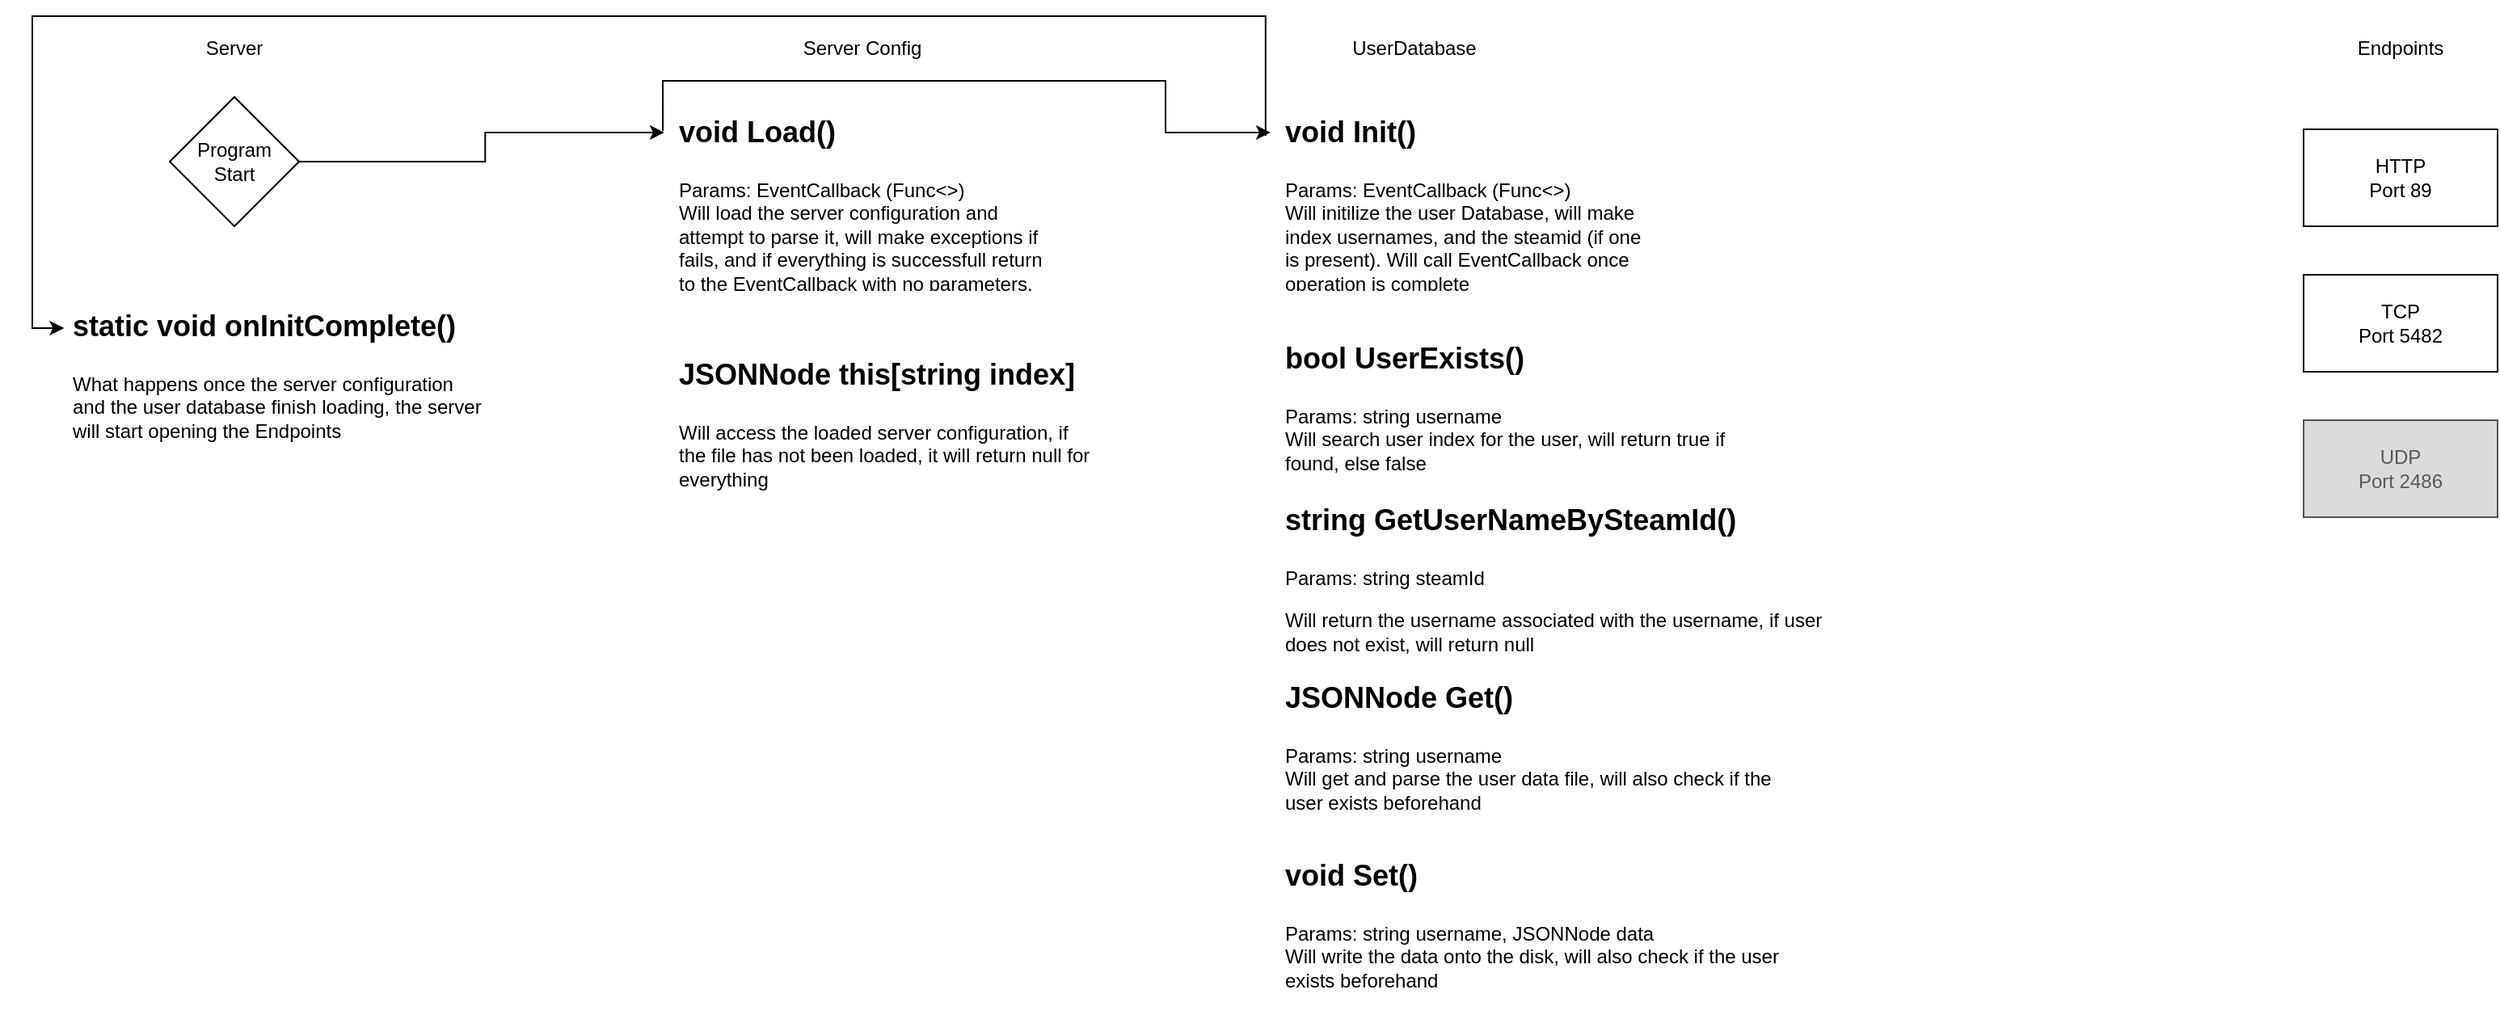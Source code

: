 <mxfile version="13.11.0" type="github">
  <diagram id="C5RBs43oDa-KdzZeNtuy" name="Page-1">
    <mxGraphModel dx="1422" dy="839" grid="1" gridSize="10" guides="1" tooltips="1" connect="1" arrows="1" fold="1" page="1" pageScale="1" pageWidth="827" pageHeight="1169" math="0" shadow="0">
      <root>
        <mxCell id="WIyWlLk6GJQsqaUBKTNV-0" />
        <mxCell id="WIyWlLk6GJQsqaUBKTNV-1" parent="WIyWlLk6GJQsqaUBKTNV-0" />
        <mxCell id="qbrfh7KyGv1r-v8un3VR-1" value="Server" style="text;html=1;strokeColor=none;fillColor=none;align=center;verticalAlign=middle;whiteSpace=wrap;rounded=0;" parent="WIyWlLk6GJQsqaUBKTNV-1" vertex="1">
          <mxGeometry x="10" y="10" width="290" height="60" as="geometry" />
        </mxCell>
        <mxCell id="qbrfh7KyGv1r-v8un3VR-2" value="Endpoints" style="text;html=1;strokeColor=none;fillColor=none;align=center;verticalAlign=middle;whiteSpace=wrap;rounded=0;" parent="WIyWlLk6GJQsqaUBKTNV-1" vertex="1">
          <mxGeometry x="1460" y="30" width="70" height="20" as="geometry" />
        </mxCell>
        <mxCell id="qbrfh7KyGv1r-v8un3VR-3" value="HTTP&lt;br&gt;Port 89" style="rounded=0;whiteSpace=wrap;html=1;" parent="WIyWlLk6GJQsqaUBKTNV-1" vertex="1">
          <mxGeometry x="1435" y="90" width="120" height="60" as="geometry" />
        </mxCell>
        <mxCell id="qbrfh7KyGv1r-v8un3VR-4" value="TCP&lt;br&gt;Port 5482" style="rounded=0;whiteSpace=wrap;html=1;" parent="WIyWlLk6GJQsqaUBKTNV-1" vertex="1">
          <mxGeometry x="1435" y="180" width="120" height="60" as="geometry" />
        </mxCell>
        <mxCell id="qbrfh7KyGv1r-v8un3VR-6" value="UDP&lt;br&gt;Port 2486" style="rounded=0;whiteSpace=wrap;html=1;fillColor=#DBDBDB;strokeColor=#545454;fontColor=#595959;" parent="WIyWlLk6GJQsqaUBKTNV-1" vertex="1">
          <mxGeometry x="1435" y="270" width="120" height="60" as="geometry" />
        </mxCell>
        <mxCell id="FkEPBGmqGNCc9ejBwm2h-1" style="edgeStyle=orthogonalEdgeStyle;rounded=0;orthogonalLoop=1;jettySize=auto;html=1;entryX=-0.018;entryY=0.183;entryDx=0;entryDy=0;entryPerimeter=0;" edge="1" parent="WIyWlLk6GJQsqaUBKTNV-1" source="qbrfh7KyGv1r-v8un3VR-7" target="qbrfh7KyGv1r-v8un3VR-10">
          <mxGeometry relative="1" as="geometry" />
        </mxCell>
        <mxCell id="qbrfh7KyGv1r-v8un3VR-7" value="Program&lt;br&gt;Start" style="rhombus;whiteSpace=wrap;html=1;" parent="WIyWlLk6GJQsqaUBKTNV-1" vertex="1">
          <mxGeometry x="115" y="70" width="80" height="80" as="geometry" />
        </mxCell>
        <mxCell id="qbrfh7KyGv1r-v8un3VR-8" value="Server Config" style="text;html=1;strokeColor=none;fillColor=none;align=center;verticalAlign=middle;whiteSpace=wrap;rounded=0;" parent="WIyWlLk6GJQsqaUBKTNV-1" vertex="1">
          <mxGeometry x="490" y="30" width="107" height="20" as="geometry" />
        </mxCell>
        <mxCell id="FkEPBGmqGNCc9ejBwm2h-4" style="edgeStyle=orthogonalEdgeStyle;rounded=0;orthogonalLoop=1;jettySize=auto;html=1;exitX=-0.022;exitY=0.175;exitDx=0;exitDy=0;entryX=-0.017;entryY=0.183;entryDx=0;entryDy=0;entryPerimeter=0;exitPerimeter=0;" edge="1" parent="WIyWlLk6GJQsqaUBKTNV-1" source="qbrfh7KyGv1r-v8un3VR-10" target="FkEPBGmqGNCc9ejBwm2h-3">
          <mxGeometry relative="1" as="geometry">
            <Array as="points">
              <mxPoint x="420" y="60" />
              <mxPoint x="731" y="60" />
              <mxPoint x="731" y="92" />
            </Array>
          </mxGeometry>
        </mxCell>
        <mxCell id="qbrfh7KyGv1r-v8un3VR-10" value="&lt;h1&gt;&lt;font style=&quot;font-size: 18px&quot;&gt;void Load()&lt;/font&gt;&lt;/h1&gt;&lt;p&gt;Params: EventCallback (Func&amp;lt;&amp;gt;)&lt;br&gt;Will load the server configuration and attempt to parse it, will make exceptions if fails, and if everything is successfull return to the EventCallback with no parameters.&lt;/p&gt;" style="text;html=1;strokeColor=none;fillColor=none;spacing=5;spacingTop=-20;whiteSpace=wrap;overflow=hidden;rounded=0;" parent="WIyWlLk6GJQsqaUBKTNV-1" vertex="1">
          <mxGeometry x="425.25" y="70" width="236.5" height="120" as="geometry" />
        </mxCell>
        <mxCell id="qbrfh7KyGv1r-v8un3VR-12" value="&lt;h1&gt;&lt;font style=&quot;font-size: 18px&quot;&gt;JSONNode this[string index]&lt;/font&gt;&lt;/h1&gt;&lt;p&gt;Will access the loaded server configuration, if the file has not been loaded, it will return null for everything&lt;/p&gt;" style="text;html=1;strokeColor=none;fillColor=none;spacing=5;spacingTop=-20;whiteSpace=wrap;overflow=hidden;rounded=0;" parent="WIyWlLk6GJQsqaUBKTNV-1" vertex="1">
          <mxGeometry x="425.25" y="220" width="264.75" height="120" as="geometry" />
        </mxCell>
        <mxCell id="FkEPBGmqGNCc9ejBwm2h-2" value="UserDatabase" style="text;html=1;strokeColor=none;fillColor=none;align=center;verticalAlign=middle;whiteSpace=wrap;rounded=0;" vertex="1" parent="WIyWlLk6GJQsqaUBKTNV-1">
          <mxGeometry x="820" y="30" width="130" height="20" as="geometry" />
        </mxCell>
        <mxCell id="FkEPBGmqGNCc9ejBwm2h-12" style="edgeStyle=orthogonalEdgeStyle;rounded=0;orthogonalLoop=1;jettySize=auto;html=1;entryX=-0.001;entryY=0.194;entryDx=0;entryDy=0;fontColor=#595959;exitX=-0.03;exitY=0.2;exitDx=0;exitDy=0;exitPerimeter=0;entryPerimeter=0;" edge="1" parent="WIyWlLk6GJQsqaUBKTNV-1" source="FkEPBGmqGNCc9ejBwm2h-3" target="FkEPBGmqGNCc9ejBwm2h-9">
          <mxGeometry relative="1" as="geometry">
            <Array as="points">
              <mxPoint x="793" y="20" />
              <mxPoint x="30" y="20" />
              <mxPoint x="30" y="213" />
              <mxPoint x="50" y="213" />
            </Array>
          </mxGeometry>
        </mxCell>
        <mxCell id="FkEPBGmqGNCc9ejBwm2h-3" value="&lt;h1&gt;&lt;font style=&quot;font-size: 18px&quot;&gt;void Init()&lt;/font&gt;&lt;/h1&gt;&lt;p&gt;Params: EventCallback (Func&amp;lt;&amp;gt;)&lt;br&gt;Will initilize the user Database, will make index usernames, and the steamid (if one is present). Will call EventCallback once operation is complete&lt;/p&gt;" style="text;html=1;strokeColor=none;fillColor=none;spacing=5;spacingTop=-20;whiteSpace=wrap;overflow=hidden;rounded=0;" vertex="1" parent="WIyWlLk6GJQsqaUBKTNV-1">
          <mxGeometry x="800" y="70" width="236.5" height="120" as="geometry" />
        </mxCell>
        <mxCell id="FkEPBGmqGNCc9ejBwm2h-5" value="&lt;h1&gt;&lt;font style=&quot;font-size: 18px&quot;&gt;JSONNode Get()&lt;/font&gt;&lt;/h1&gt;&lt;p&gt;Params: string username&lt;br&gt;Will get and parse the user data file, will also check if the user exists beforehand&lt;/p&gt;" style="text;html=1;strokeColor=none;fillColor=none;spacing=5;spacingTop=-20;whiteSpace=wrap;overflow=hidden;rounded=0;" vertex="1" parent="WIyWlLk6GJQsqaUBKTNV-1">
          <mxGeometry x="800" y="420" width="330" height="120" as="geometry" />
        </mxCell>
        <mxCell id="FkEPBGmqGNCc9ejBwm2h-6" value="&lt;h1&gt;&lt;font style=&quot;font-size: 18px&quot;&gt;bool UserExists()&lt;/font&gt;&lt;/h1&gt;&lt;p&gt;Params: string username&lt;br&gt;Will search user index for the user, will return true if found, else false&lt;/p&gt;" style="text;html=1;strokeColor=none;fillColor=none;spacing=5;spacingTop=-20;whiteSpace=wrap;overflow=hidden;rounded=0;" vertex="1" parent="WIyWlLk6GJQsqaUBKTNV-1">
          <mxGeometry x="800" y="210" width="300" height="120" as="geometry" />
        </mxCell>
        <mxCell id="FkEPBGmqGNCc9ejBwm2h-8" value="&lt;h1&gt;&lt;font style=&quot;font-size: 18px&quot;&gt;string GetUserNameBySteamId()&lt;/font&gt;&lt;/h1&gt;&lt;p&gt;Params: string steamId&lt;/p&gt;&lt;p&gt;Will return the username associated with the username, if user does not exist, will return null&lt;/p&gt;" style="text;html=1;strokeColor=none;fillColor=none;spacing=5;spacingTop=-20;whiteSpace=wrap;overflow=hidden;rounded=0;" vertex="1" parent="WIyWlLk6GJQsqaUBKTNV-1">
          <mxGeometry x="800" y="310" width="350" height="120" as="geometry" />
        </mxCell>
        <mxCell id="FkEPBGmqGNCc9ejBwm2h-9" value="&lt;h1&gt;&lt;font style=&quot;font-size: 18px&quot;&gt;static void onInitComplete()&lt;/font&gt;&lt;/h1&gt;&lt;p&gt;What happens once the server configuration and the user database finish loading, the server will start opening the Endpoints&lt;/p&gt;" style="text;html=1;strokeColor=none;fillColor=none;spacing=5;spacingTop=-20;whiteSpace=wrap;overflow=hidden;rounded=0;" vertex="1" parent="WIyWlLk6GJQsqaUBKTNV-1">
          <mxGeometry x="50" y="190" width="264.75" height="120" as="geometry" />
        </mxCell>
        <mxCell id="FkEPBGmqGNCc9ejBwm2h-10" value="&lt;h1&gt;&lt;font style=&quot;font-size: 18px&quot;&gt;void Set()&lt;/font&gt;&lt;/h1&gt;&lt;p&gt;Params: string username, JSONNode data&lt;br&gt;Will write the data onto the disk, will also check if the user exists beforehand&lt;/p&gt;" style="text;html=1;strokeColor=none;fillColor=none;spacing=5;spacingTop=-20;whiteSpace=wrap;overflow=hidden;rounded=0;" vertex="1" parent="WIyWlLk6GJQsqaUBKTNV-1">
          <mxGeometry x="800" y="530" width="330" height="120" as="geometry" />
        </mxCell>
      </root>
    </mxGraphModel>
  </diagram>
</mxfile>
